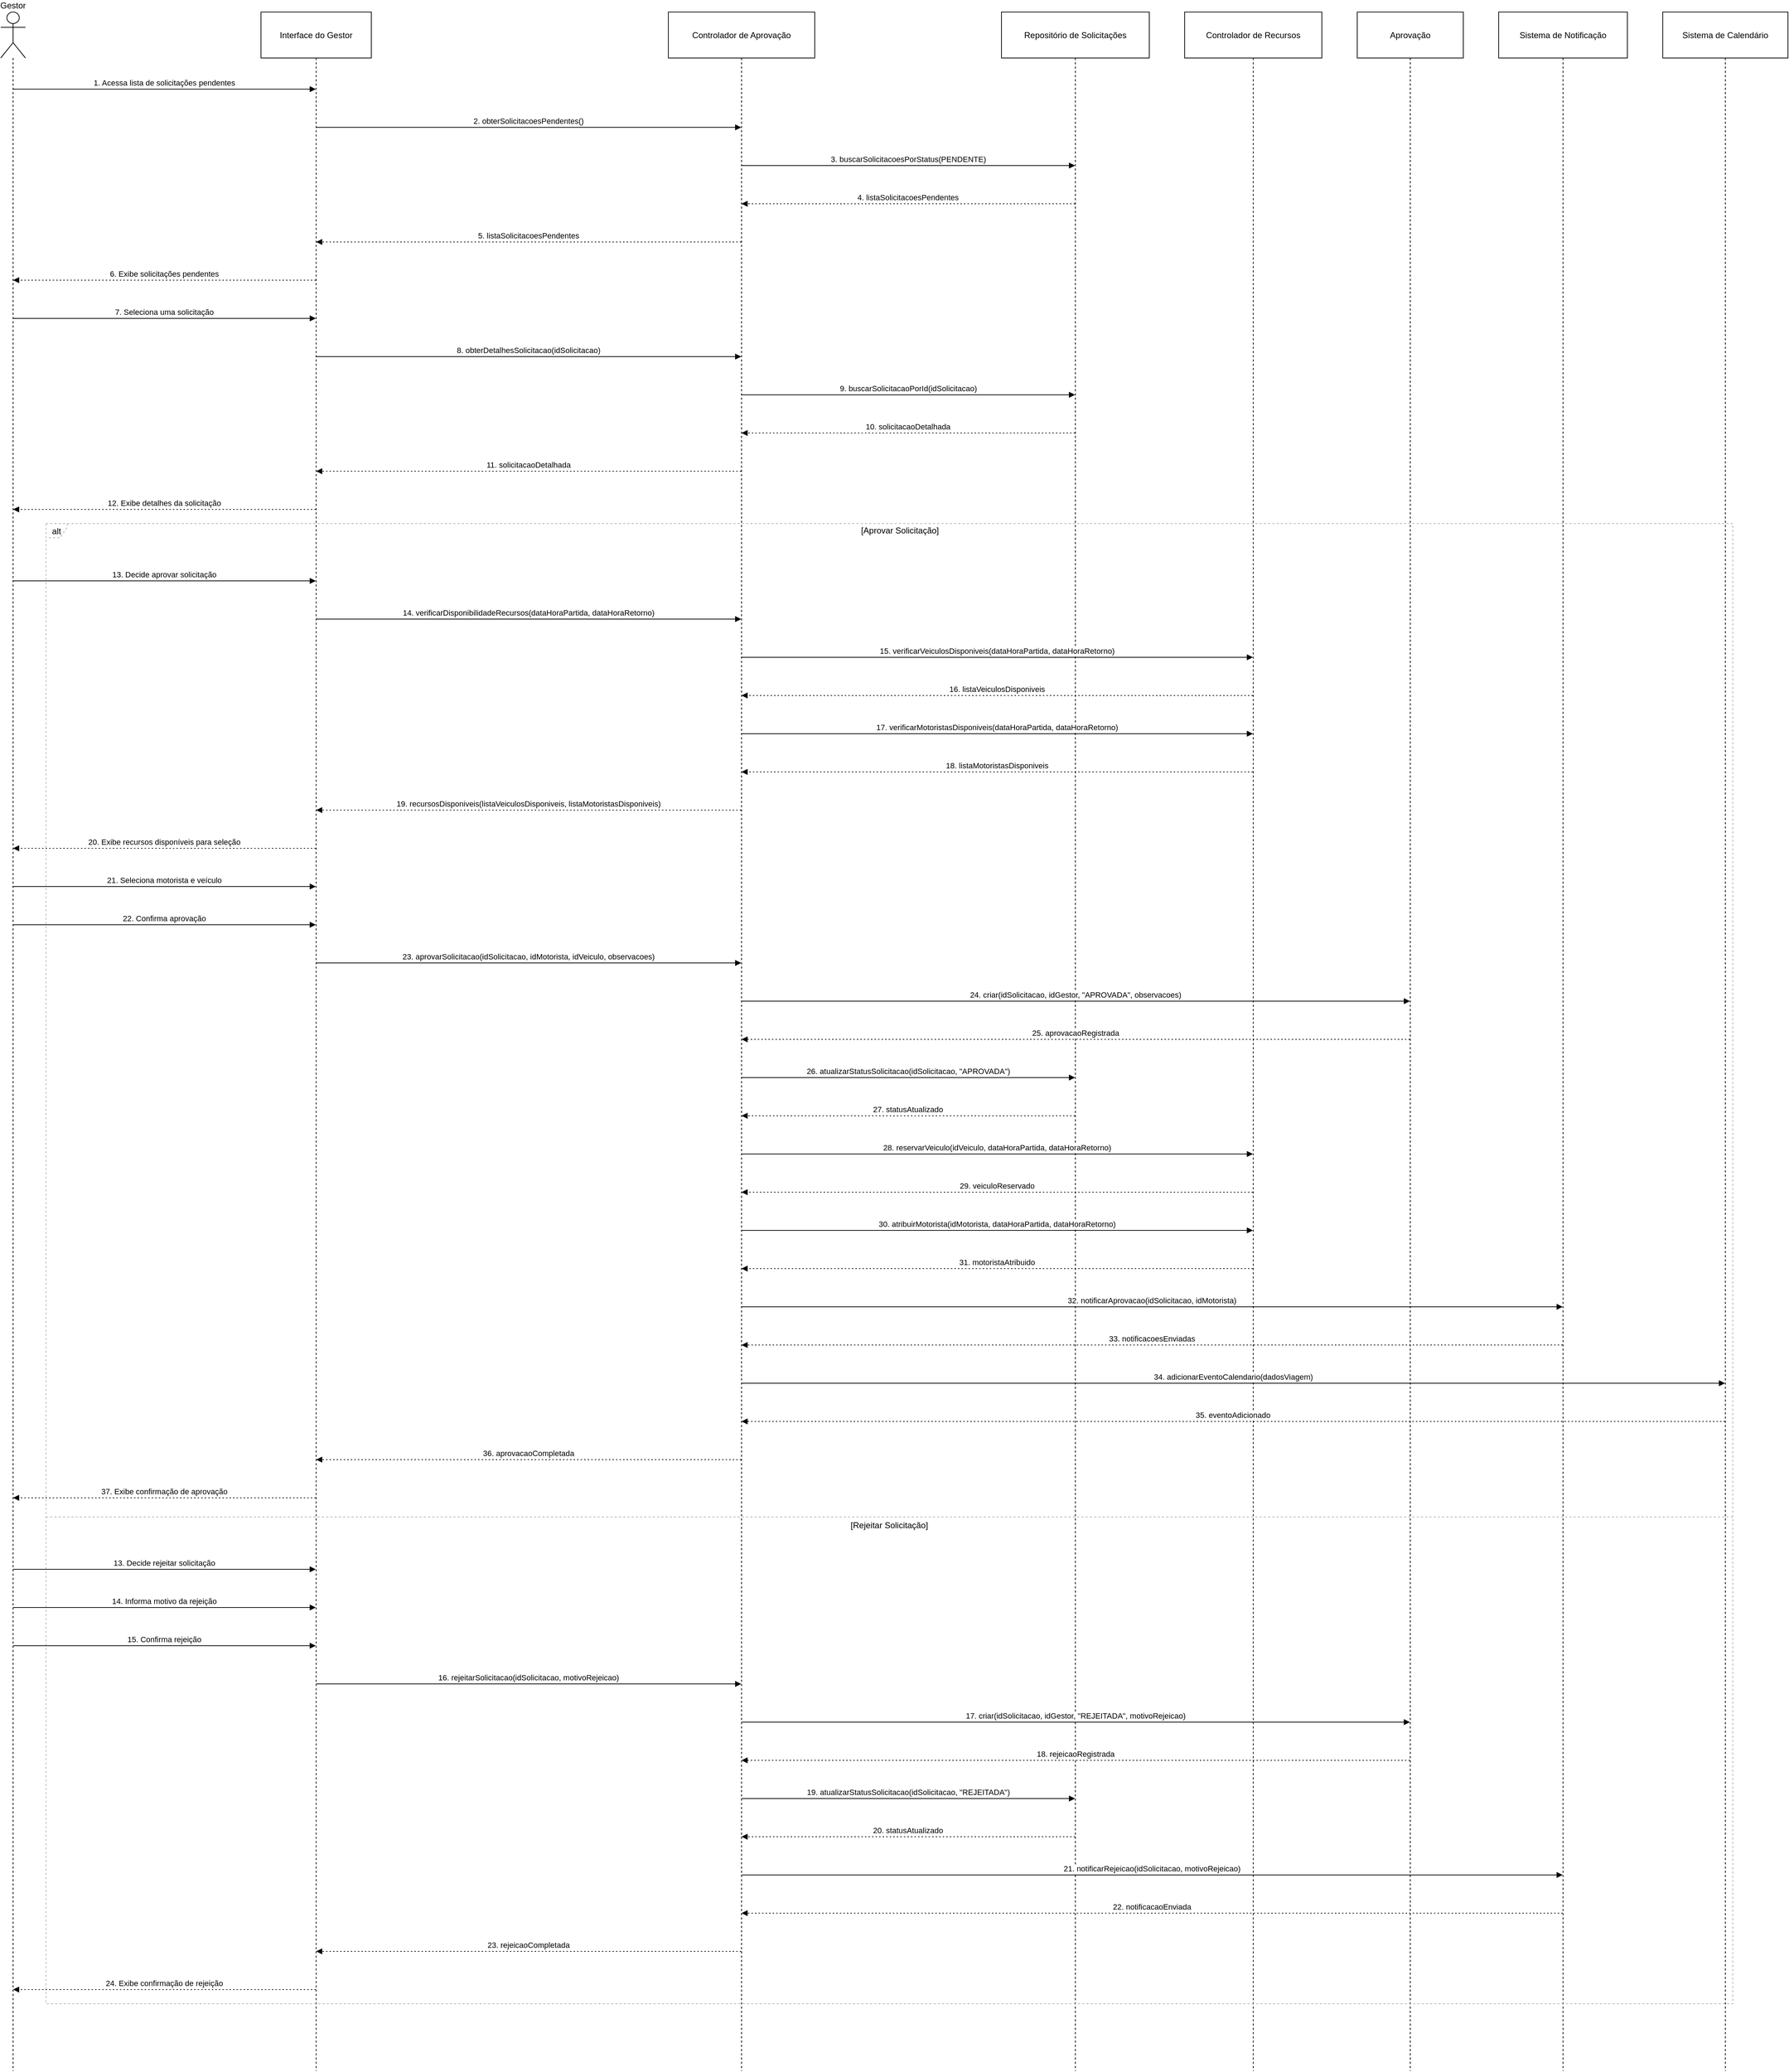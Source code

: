 <mxfile version="27.0.6">
  <diagram name="Página-1" id="HT0o0LouvNqeVzljS9h9">
    <mxGraphModel dx="1895" dy="1069" grid="1" gridSize="10" guides="1" tooltips="1" connect="1" arrows="1" fold="1" page="1" pageScale="1" pageWidth="827" pageHeight="1169" math="0" shadow="0">
      <root>
        <mxCell id="0" />
        <mxCell id="1" parent="0" />
        <mxCell id="uacnIvgp-EMg8y4nqsoG-1" value="Gestor" style="shape=umlLifeline;perimeter=lifelinePerimeter;whiteSpace=wrap;container=1;dropTarget=0;collapsible=0;recursiveResize=0;outlineConnect=0;portConstraint=eastwest;newEdgeStyle={&quot;edgeStyle&quot;:&quot;elbowEdgeStyle&quot;,&quot;elbow&quot;:&quot;vertical&quot;,&quot;curved&quot;:0,&quot;rounded&quot;:0};participant=umlActor;verticalAlign=bottom;labelPosition=center;verticalLabelPosition=top;align=center;size=65;" vertex="1" parent="1">
          <mxGeometry x="20" y="20" width="35" height="2910" as="geometry" />
        </mxCell>
        <mxCell id="uacnIvgp-EMg8y4nqsoG-2" value="Interface do Gestor" style="shape=umlLifeline;perimeter=lifelinePerimeter;whiteSpace=wrap;container=1;dropTarget=0;collapsible=0;recursiveResize=0;outlineConnect=0;portConstraint=eastwest;newEdgeStyle={&quot;edgeStyle&quot;:&quot;elbowEdgeStyle&quot;,&quot;elbow&quot;:&quot;vertical&quot;,&quot;curved&quot;:0,&quot;rounded&quot;:0};size=65;" vertex="1" parent="1">
          <mxGeometry x="388" y="20" width="156" height="2910" as="geometry" />
        </mxCell>
        <mxCell id="uacnIvgp-EMg8y4nqsoG-3" value="Controlador de Aprovação" style="shape=umlLifeline;perimeter=lifelinePerimeter;whiteSpace=wrap;container=1;dropTarget=0;collapsible=0;recursiveResize=0;outlineConnect=0;portConstraint=eastwest;newEdgeStyle={&quot;edgeStyle&quot;:&quot;elbowEdgeStyle&quot;,&quot;elbow&quot;:&quot;vertical&quot;,&quot;curved&quot;:0,&quot;rounded&quot;:0};size=65;" vertex="1" parent="1">
          <mxGeometry x="964" y="20" width="207" height="2910" as="geometry" />
        </mxCell>
        <mxCell id="uacnIvgp-EMg8y4nqsoG-4" value="Repositório de Solicitações" style="shape=umlLifeline;perimeter=lifelinePerimeter;whiteSpace=wrap;container=1;dropTarget=0;collapsible=0;recursiveResize=0;outlineConnect=0;portConstraint=eastwest;newEdgeStyle={&quot;edgeStyle&quot;:&quot;elbowEdgeStyle&quot;,&quot;elbow&quot;:&quot;vertical&quot;,&quot;curved&quot;:0,&quot;rounded&quot;:0};size=65;" vertex="1" parent="1">
          <mxGeometry x="1435" y="20" width="209" height="2910" as="geometry" />
        </mxCell>
        <mxCell id="uacnIvgp-EMg8y4nqsoG-5" value="Controlador de Recursos" style="shape=umlLifeline;perimeter=lifelinePerimeter;whiteSpace=wrap;container=1;dropTarget=0;collapsible=0;recursiveResize=0;outlineConnect=0;portConstraint=eastwest;newEdgeStyle={&quot;edgeStyle&quot;:&quot;elbowEdgeStyle&quot;,&quot;elbow&quot;:&quot;vertical&quot;,&quot;curved&quot;:0,&quot;rounded&quot;:0};size=65;" vertex="1" parent="1">
          <mxGeometry x="1694" y="20" width="194" height="2910" as="geometry" />
        </mxCell>
        <mxCell id="uacnIvgp-EMg8y4nqsoG-6" value="Aprovação" style="shape=umlLifeline;perimeter=lifelinePerimeter;whiteSpace=wrap;container=1;dropTarget=0;collapsible=0;recursiveResize=0;outlineConnect=0;portConstraint=eastwest;newEdgeStyle={&quot;edgeStyle&quot;:&quot;elbowEdgeStyle&quot;,&quot;elbow&quot;:&quot;vertical&quot;,&quot;curved&quot;:0,&quot;rounded&quot;:0};size=65;" vertex="1" parent="1">
          <mxGeometry x="1938" y="20" width="150" height="2910" as="geometry" />
        </mxCell>
        <mxCell id="uacnIvgp-EMg8y4nqsoG-7" value="Sistema de Notificação" style="shape=umlLifeline;perimeter=lifelinePerimeter;whiteSpace=wrap;container=1;dropTarget=0;collapsible=0;recursiveResize=0;outlineConnect=0;portConstraint=eastwest;newEdgeStyle={&quot;edgeStyle&quot;:&quot;elbowEdgeStyle&quot;,&quot;elbow&quot;:&quot;vertical&quot;,&quot;curved&quot;:0,&quot;rounded&quot;:0};size=65;" vertex="1" parent="1">
          <mxGeometry x="2138" y="20" width="182" height="2910" as="geometry" />
        </mxCell>
        <mxCell id="uacnIvgp-EMg8y4nqsoG-8" value="Sistema de Calendário" style="shape=umlLifeline;perimeter=lifelinePerimeter;whiteSpace=wrap;container=1;dropTarget=0;collapsible=0;recursiveResize=0;outlineConnect=0;portConstraint=eastwest;newEdgeStyle={&quot;edgeStyle&quot;:&quot;elbowEdgeStyle&quot;,&quot;elbow&quot;:&quot;vertical&quot;,&quot;curved&quot;:0,&quot;rounded&quot;:0};size=65;" vertex="1" parent="1">
          <mxGeometry x="2370" y="20" width="177" height="2910" as="geometry" />
        </mxCell>
        <mxCell id="uacnIvgp-EMg8y4nqsoG-9" value="alt" style="shape=umlFrame;dashed=1;pointerEvents=0;dropTarget=0;strokeColor=#B3B3B3;height=20;width=30" vertex="1" parent="1">
          <mxGeometry x="84" y="743" width="2385" height="2092" as="geometry" />
        </mxCell>
        <mxCell id="uacnIvgp-EMg8y4nqsoG-10" value="[Aprovar Solicitação]" style="text;strokeColor=none;fillColor=none;align=center;verticalAlign=middle;whiteSpace=wrap;" vertex="1" parent="uacnIvgp-EMg8y4nqsoG-9">
          <mxGeometry x="30" width="2355" height="20" as="geometry" />
        </mxCell>
        <mxCell id="uacnIvgp-EMg8y4nqsoG-11" value="[Rejeitar Solicitação]" style="shape=line;dashed=1;whiteSpace=wrap;verticalAlign=top;labelPosition=center;verticalLabelPosition=middle;align=center;strokeColor=#B3B3B3;" vertex="1" parent="uacnIvgp-EMg8y4nqsoG-9">
          <mxGeometry y="1402" width="2385" height="4" as="geometry" />
        </mxCell>
        <mxCell id="uacnIvgp-EMg8y4nqsoG-12" value="1. Acessa lista de solicitações pendentes" style="verticalAlign=bottom;edgeStyle=elbowEdgeStyle;elbow=vertical;curved=0;rounded=0;endArrow=block;" edge="1" parent="1" source="uacnIvgp-EMg8y4nqsoG-1" target="uacnIvgp-EMg8y4nqsoG-2">
          <mxGeometry relative="1" as="geometry">
            <Array as="points">
              <mxPoint x="289" y="129" />
            </Array>
          </mxGeometry>
        </mxCell>
        <mxCell id="uacnIvgp-EMg8y4nqsoG-13" value="2. obterSolicitacoesPendentes()" style="verticalAlign=bottom;edgeStyle=elbowEdgeStyle;elbow=vertical;curved=0;rounded=0;endArrow=block;" edge="1" parent="1" source="uacnIvgp-EMg8y4nqsoG-2" target="uacnIvgp-EMg8y4nqsoG-3">
          <mxGeometry relative="1" as="geometry">
            <Array as="points">
              <mxPoint x="775" y="183" />
            </Array>
          </mxGeometry>
        </mxCell>
        <mxCell id="uacnIvgp-EMg8y4nqsoG-14" value="3. buscarSolicitacoesPorStatus(PENDENTE)" style="verticalAlign=bottom;edgeStyle=elbowEdgeStyle;elbow=vertical;curved=0;rounded=0;endArrow=block;" edge="1" parent="1" source="uacnIvgp-EMg8y4nqsoG-3" target="uacnIvgp-EMg8y4nqsoG-4">
          <mxGeometry relative="1" as="geometry">
            <Array as="points">
              <mxPoint x="1312" y="237" />
            </Array>
          </mxGeometry>
        </mxCell>
        <mxCell id="uacnIvgp-EMg8y4nqsoG-15" value="4. listaSolicitacoesPendentes" style="verticalAlign=bottom;edgeStyle=elbowEdgeStyle;elbow=vertical;curved=0;rounded=0;dashed=1;dashPattern=2 3;endArrow=block;" edge="1" parent="1" source="uacnIvgp-EMg8y4nqsoG-4" target="uacnIvgp-EMg8y4nqsoG-3">
          <mxGeometry relative="1" as="geometry">
            <Array as="points">
              <mxPoint x="1315" y="291" />
            </Array>
          </mxGeometry>
        </mxCell>
        <mxCell id="uacnIvgp-EMg8y4nqsoG-16" value="5. listaSolicitacoesPendentes" style="verticalAlign=bottom;edgeStyle=elbowEdgeStyle;elbow=vertical;curved=0;rounded=0;dashed=1;dashPattern=2 3;endArrow=block;" edge="1" parent="1" source="uacnIvgp-EMg8y4nqsoG-3" target="uacnIvgp-EMg8y4nqsoG-2">
          <mxGeometry relative="1" as="geometry">
            <Array as="points">
              <mxPoint x="778" y="345" />
            </Array>
          </mxGeometry>
        </mxCell>
        <mxCell id="uacnIvgp-EMg8y4nqsoG-17" value="6. Exibe solicitações pendentes" style="verticalAlign=bottom;edgeStyle=elbowEdgeStyle;elbow=vertical;curved=0;rounded=0;dashed=1;dashPattern=2 3;endArrow=block;" edge="1" parent="1" source="uacnIvgp-EMg8y4nqsoG-2" target="uacnIvgp-EMg8y4nqsoG-1">
          <mxGeometry relative="1" as="geometry">
            <Array as="points">
              <mxPoint x="292" y="399" />
            </Array>
          </mxGeometry>
        </mxCell>
        <mxCell id="uacnIvgp-EMg8y4nqsoG-18" value="7. Seleciona uma solicitação" style="verticalAlign=bottom;edgeStyle=elbowEdgeStyle;elbow=vertical;curved=0;rounded=0;endArrow=block;" edge="1" parent="1" source="uacnIvgp-EMg8y4nqsoG-1" target="uacnIvgp-EMg8y4nqsoG-2">
          <mxGeometry relative="1" as="geometry">
            <Array as="points">
              <mxPoint x="289" y="453" />
            </Array>
          </mxGeometry>
        </mxCell>
        <mxCell id="uacnIvgp-EMg8y4nqsoG-19" value="8. obterDetalhesSolicitacao(idSolicitacao)" style="verticalAlign=bottom;edgeStyle=elbowEdgeStyle;elbow=vertical;curved=0;rounded=0;endArrow=block;" edge="1" parent="1" source="uacnIvgp-EMg8y4nqsoG-2" target="uacnIvgp-EMg8y4nqsoG-3">
          <mxGeometry relative="1" as="geometry">
            <Array as="points">
              <mxPoint x="775" y="507" />
            </Array>
          </mxGeometry>
        </mxCell>
        <mxCell id="uacnIvgp-EMg8y4nqsoG-20" value="9. buscarSolicitacaoPorId(idSolicitacao)" style="verticalAlign=bottom;edgeStyle=elbowEdgeStyle;elbow=vertical;curved=0;rounded=0;endArrow=block;" edge="1" parent="1" source="uacnIvgp-EMg8y4nqsoG-3" target="uacnIvgp-EMg8y4nqsoG-4">
          <mxGeometry relative="1" as="geometry">
            <Array as="points">
              <mxPoint x="1312" y="561" />
            </Array>
          </mxGeometry>
        </mxCell>
        <mxCell id="uacnIvgp-EMg8y4nqsoG-21" value="10. solicitacaoDetalhada" style="verticalAlign=bottom;edgeStyle=elbowEdgeStyle;elbow=vertical;curved=0;rounded=0;dashed=1;dashPattern=2 3;endArrow=block;" edge="1" parent="1" source="uacnIvgp-EMg8y4nqsoG-4" target="uacnIvgp-EMg8y4nqsoG-3">
          <mxGeometry relative="1" as="geometry">
            <Array as="points">
              <mxPoint x="1315" y="615" />
            </Array>
          </mxGeometry>
        </mxCell>
        <mxCell id="uacnIvgp-EMg8y4nqsoG-22" value="11. solicitacaoDetalhada" style="verticalAlign=bottom;edgeStyle=elbowEdgeStyle;elbow=vertical;curved=0;rounded=0;dashed=1;dashPattern=2 3;endArrow=block;" edge="1" parent="1" source="uacnIvgp-EMg8y4nqsoG-3" target="uacnIvgp-EMg8y4nqsoG-2">
          <mxGeometry relative="1" as="geometry">
            <Array as="points">
              <mxPoint x="778" y="669" />
            </Array>
          </mxGeometry>
        </mxCell>
        <mxCell id="uacnIvgp-EMg8y4nqsoG-23" value="12. Exibe detalhes da solicitação" style="verticalAlign=bottom;edgeStyle=elbowEdgeStyle;elbow=vertical;curved=0;rounded=0;dashed=1;dashPattern=2 3;endArrow=block;" edge="1" parent="1" source="uacnIvgp-EMg8y4nqsoG-2" target="uacnIvgp-EMg8y4nqsoG-1">
          <mxGeometry relative="1" as="geometry">
            <Array as="points">
              <mxPoint x="292" y="723" />
            </Array>
          </mxGeometry>
        </mxCell>
        <mxCell id="uacnIvgp-EMg8y4nqsoG-24" value="13. Decide aprovar solicitação" style="verticalAlign=bottom;edgeStyle=elbowEdgeStyle;elbow=vertical;curved=0;rounded=0;endArrow=block;" edge="1" parent="1" source="uacnIvgp-EMg8y4nqsoG-1" target="uacnIvgp-EMg8y4nqsoG-2">
          <mxGeometry relative="1" as="geometry">
            <Array as="points">
              <mxPoint x="289" y="824" />
            </Array>
          </mxGeometry>
        </mxCell>
        <mxCell id="uacnIvgp-EMg8y4nqsoG-25" value="14. verificarDisponibilidadeRecursos(dataHoraPartida, dataHoraRetorno)" style="verticalAlign=bottom;edgeStyle=elbowEdgeStyle;elbow=vertical;curved=0;rounded=0;endArrow=block;" edge="1" parent="1" source="uacnIvgp-EMg8y4nqsoG-2" target="uacnIvgp-EMg8y4nqsoG-3">
          <mxGeometry relative="1" as="geometry">
            <Array as="points">
              <mxPoint x="775" y="878" />
            </Array>
          </mxGeometry>
        </mxCell>
        <mxCell id="uacnIvgp-EMg8y4nqsoG-26" value="15. verificarVeiculosDisponiveis(dataHoraPartida, dataHoraRetorno)" style="verticalAlign=bottom;edgeStyle=elbowEdgeStyle;elbow=vertical;curved=0;rounded=0;endArrow=block;" edge="1" parent="1" source="uacnIvgp-EMg8y4nqsoG-3" target="uacnIvgp-EMg8y4nqsoG-5">
          <mxGeometry relative="1" as="geometry">
            <Array as="points">
              <mxPoint x="1437" y="932" />
            </Array>
          </mxGeometry>
        </mxCell>
        <mxCell id="uacnIvgp-EMg8y4nqsoG-27" value="16. listaVeiculosDisponiveis" style="verticalAlign=bottom;edgeStyle=elbowEdgeStyle;elbow=vertical;curved=0;rounded=0;dashed=1;dashPattern=2 3;endArrow=block;" edge="1" parent="1" source="uacnIvgp-EMg8y4nqsoG-5" target="uacnIvgp-EMg8y4nqsoG-3">
          <mxGeometry relative="1" as="geometry">
            <Array as="points">
              <mxPoint x="1440" y="986" />
            </Array>
          </mxGeometry>
        </mxCell>
        <mxCell id="uacnIvgp-EMg8y4nqsoG-28" value="17. verificarMotoristasDisponiveis(dataHoraPartida, dataHoraRetorno)" style="verticalAlign=bottom;edgeStyle=elbowEdgeStyle;elbow=vertical;curved=0;rounded=0;endArrow=block;" edge="1" parent="1" source="uacnIvgp-EMg8y4nqsoG-3" target="uacnIvgp-EMg8y4nqsoG-5">
          <mxGeometry relative="1" as="geometry">
            <Array as="points">
              <mxPoint x="1437" y="1040" />
            </Array>
          </mxGeometry>
        </mxCell>
        <mxCell id="uacnIvgp-EMg8y4nqsoG-29" value="18. listaMotoristasDisponiveis" style="verticalAlign=bottom;edgeStyle=elbowEdgeStyle;elbow=vertical;curved=0;rounded=0;dashed=1;dashPattern=2 3;endArrow=block;" edge="1" parent="1" source="uacnIvgp-EMg8y4nqsoG-5" target="uacnIvgp-EMg8y4nqsoG-3">
          <mxGeometry relative="1" as="geometry">
            <Array as="points">
              <mxPoint x="1440" y="1094" />
            </Array>
          </mxGeometry>
        </mxCell>
        <mxCell id="uacnIvgp-EMg8y4nqsoG-30" value="19. recursosDisponiveis(listaVeiculosDisponiveis, listaMotoristasDisponiveis)" style="verticalAlign=bottom;edgeStyle=elbowEdgeStyle;elbow=vertical;curved=0;rounded=0;dashed=1;dashPattern=2 3;endArrow=block;" edge="1" parent="1" source="uacnIvgp-EMg8y4nqsoG-3" target="uacnIvgp-EMg8y4nqsoG-2">
          <mxGeometry relative="1" as="geometry">
            <Array as="points">
              <mxPoint x="778" y="1148" />
            </Array>
          </mxGeometry>
        </mxCell>
        <mxCell id="uacnIvgp-EMg8y4nqsoG-31" value="20. Exibe recursos disponíveis para seleção" style="verticalAlign=bottom;edgeStyle=elbowEdgeStyle;elbow=vertical;curved=0;rounded=0;dashed=1;dashPattern=2 3;endArrow=block;" edge="1" parent="1" source="uacnIvgp-EMg8y4nqsoG-2" target="uacnIvgp-EMg8y4nqsoG-1">
          <mxGeometry relative="1" as="geometry">
            <Array as="points">
              <mxPoint x="292" y="1202" />
            </Array>
          </mxGeometry>
        </mxCell>
        <mxCell id="uacnIvgp-EMg8y4nqsoG-32" value="21. Seleciona motorista e veículo" style="verticalAlign=bottom;edgeStyle=elbowEdgeStyle;elbow=vertical;curved=0;rounded=0;endArrow=block;" edge="1" parent="1" source="uacnIvgp-EMg8y4nqsoG-1" target="uacnIvgp-EMg8y4nqsoG-2">
          <mxGeometry relative="1" as="geometry">
            <Array as="points">
              <mxPoint x="289" y="1256" />
            </Array>
          </mxGeometry>
        </mxCell>
        <mxCell id="uacnIvgp-EMg8y4nqsoG-33" value="22. Confirma aprovação" style="verticalAlign=bottom;edgeStyle=elbowEdgeStyle;elbow=vertical;curved=0;rounded=0;endArrow=block;" edge="1" parent="1" source="uacnIvgp-EMg8y4nqsoG-1" target="uacnIvgp-EMg8y4nqsoG-2">
          <mxGeometry relative="1" as="geometry">
            <Array as="points">
              <mxPoint x="289" y="1310" />
            </Array>
          </mxGeometry>
        </mxCell>
        <mxCell id="uacnIvgp-EMg8y4nqsoG-34" value="23. aprovarSolicitacao(idSolicitacao, idMotorista, idVeiculo, observacoes)" style="verticalAlign=bottom;edgeStyle=elbowEdgeStyle;elbow=vertical;curved=0;rounded=0;endArrow=block;" edge="1" parent="1" source="uacnIvgp-EMg8y4nqsoG-2" target="uacnIvgp-EMg8y4nqsoG-3">
          <mxGeometry relative="1" as="geometry">
            <Array as="points">
              <mxPoint x="775" y="1364" />
            </Array>
          </mxGeometry>
        </mxCell>
        <mxCell id="uacnIvgp-EMg8y4nqsoG-35" value="24. criar(idSolicitacao, idGestor, &quot;APROVADA&quot;, observacoes)" style="verticalAlign=bottom;edgeStyle=elbowEdgeStyle;elbow=vertical;curved=0;rounded=0;endArrow=block;" edge="1" parent="1" source="uacnIvgp-EMg8y4nqsoG-3" target="uacnIvgp-EMg8y4nqsoG-6">
          <mxGeometry relative="1" as="geometry">
            <Array as="points">
              <mxPoint x="1548" y="1418" />
            </Array>
          </mxGeometry>
        </mxCell>
        <mxCell id="uacnIvgp-EMg8y4nqsoG-36" value="25. aprovacaoRegistrada" style="verticalAlign=bottom;edgeStyle=elbowEdgeStyle;elbow=vertical;curved=0;rounded=0;dashed=1;dashPattern=2 3;endArrow=block;" edge="1" parent="1" source="uacnIvgp-EMg8y4nqsoG-6" target="uacnIvgp-EMg8y4nqsoG-3">
          <mxGeometry relative="1" as="geometry">
            <Array as="points">
              <mxPoint x="1551" y="1472" />
            </Array>
          </mxGeometry>
        </mxCell>
        <mxCell id="uacnIvgp-EMg8y4nqsoG-37" value="26. atualizarStatusSolicitacao(idSolicitacao, &quot;APROVADA&quot;)" style="verticalAlign=bottom;edgeStyle=elbowEdgeStyle;elbow=vertical;curved=0;rounded=0;endArrow=block;" edge="1" parent="1" source="uacnIvgp-EMg8y4nqsoG-3" target="uacnIvgp-EMg8y4nqsoG-4">
          <mxGeometry relative="1" as="geometry">
            <Array as="points">
              <mxPoint x="1312" y="1526" />
            </Array>
          </mxGeometry>
        </mxCell>
        <mxCell id="uacnIvgp-EMg8y4nqsoG-38" value="27. statusAtualizado" style="verticalAlign=bottom;edgeStyle=elbowEdgeStyle;elbow=vertical;curved=0;rounded=0;dashed=1;dashPattern=2 3;endArrow=block;" edge="1" parent="1" source="uacnIvgp-EMg8y4nqsoG-4" target="uacnIvgp-EMg8y4nqsoG-3">
          <mxGeometry relative="1" as="geometry">
            <Array as="points">
              <mxPoint x="1315" y="1580" />
            </Array>
          </mxGeometry>
        </mxCell>
        <mxCell id="uacnIvgp-EMg8y4nqsoG-39" value="28. reservarVeiculo(idVeiculo, dataHoraPartida, dataHoraRetorno)" style="verticalAlign=bottom;edgeStyle=elbowEdgeStyle;elbow=vertical;curved=0;rounded=0;endArrow=block;" edge="1" parent="1" source="uacnIvgp-EMg8y4nqsoG-3" target="uacnIvgp-EMg8y4nqsoG-5">
          <mxGeometry relative="1" as="geometry">
            <Array as="points">
              <mxPoint x="1437" y="1634" />
            </Array>
          </mxGeometry>
        </mxCell>
        <mxCell id="uacnIvgp-EMg8y4nqsoG-40" value="29. veiculoReservado" style="verticalAlign=bottom;edgeStyle=elbowEdgeStyle;elbow=vertical;curved=0;rounded=0;dashed=1;dashPattern=2 3;endArrow=block;" edge="1" parent="1" source="uacnIvgp-EMg8y4nqsoG-5" target="uacnIvgp-EMg8y4nqsoG-3">
          <mxGeometry relative="1" as="geometry">
            <Array as="points">
              <mxPoint x="1440" y="1688" />
            </Array>
          </mxGeometry>
        </mxCell>
        <mxCell id="uacnIvgp-EMg8y4nqsoG-41" value="30. atribuirMotorista(idMotorista, dataHoraPartida, dataHoraRetorno)" style="verticalAlign=bottom;edgeStyle=elbowEdgeStyle;elbow=vertical;curved=0;rounded=0;endArrow=block;" edge="1" parent="1" source="uacnIvgp-EMg8y4nqsoG-3" target="uacnIvgp-EMg8y4nqsoG-5">
          <mxGeometry relative="1" as="geometry">
            <Array as="points">
              <mxPoint x="1437" y="1742" />
            </Array>
          </mxGeometry>
        </mxCell>
        <mxCell id="uacnIvgp-EMg8y4nqsoG-42" value="31. motoristaAtribuido" style="verticalAlign=bottom;edgeStyle=elbowEdgeStyle;elbow=vertical;curved=0;rounded=0;dashed=1;dashPattern=2 3;endArrow=block;" edge="1" parent="1" source="uacnIvgp-EMg8y4nqsoG-5" target="uacnIvgp-EMg8y4nqsoG-3">
          <mxGeometry relative="1" as="geometry">
            <Array as="points">
              <mxPoint x="1440" y="1796" />
            </Array>
          </mxGeometry>
        </mxCell>
        <mxCell id="uacnIvgp-EMg8y4nqsoG-43" value="32. notificarAprovacao(idSolicitacao, idMotorista)" style="verticalAlign=bottom;edgeStyle=elbowEdgeStyle;elbow=vertical;curved=0;rounded=0;endArrow=block;" edge="1" parent="1" source="uacnIvgp-EMg8y4nqsoG-3" target="uacnIvgp-EMg8y4nqsoG-7">
          <mxGeometry relative="1" as="geometry">
            <Array as="points">
              <mxPoint x="1656" y="1850" />
            </Array>
          </mxGeometry>
        </mxCell>
        <mxCell id="uacnIvgp-EMg8y4nqsoG-44" value="33. notificacoesEnviadas" style="verticalAlign=bottom;edgeStyle=elbowEdgeStyle;elbow=vertical;curved=0;rounded=0;dashed=1;dashPattern=2 3;endArrow=block;" edge="1" parent="1" source="uacnIvgp-EMg8y4nqsoG-7" target="uacnIvgp-EMg8y4nqsoG-3">
          <mxGeometry relative="1" as="geometry">
            <Array as="points">
              <mxPoint x="1659" y="1904" />
            </Array>
          </mxGeometry>
        </mxCell>
        <mxCell id="uacnIvgp-EMg8y4nqsoG-45" value="34. adicionarEventoCalendario(dadosViagem)" style="verticalAlign=bottom;edgeStyle=elbowEdgeStyle;elbow=vertical;curved=0;rounded=0;endArrow=block;" edge="1" parent="1" source="uacnIvgp-EMg8y4nqsoG-3" target="uacnIvgp-EMg8y4nqsoG-8">
          <mxGeometry relative="1" as="geometry">
            <Array as="points">
              <mxPoint x="1771" y="1958" />
            </Array>
          </mxGeometry>
        </mxCell>
        <mxCell id="uacnIvgp-EMg8y4nqsoG-46" value="35. eventoAdicionado" style="verticalAlign=bottom;edgeStyle=elbowEdgeStyle;elbow=vertical;curved=0;rounded=0;dashed=1;dashPattern=2 3;endArrow=block;" edge="1" parent="1" source="uacnIvgp-EMg8y4nqsoG-8" target="uacnIvgp-EMg8y4nqsoG-3">
          <mxGeometry relative="1" as="geometry">
            <Array as="points">
              <mxPoint x="1774" y="2012" />
            </Array>
          </mxGeometry>
        </mxCell>
        <mxCell id="uacnIvgp-EMg8y4nqsoG-47" value="36. aprovacaoCompletada" style="verticalAlign=bottom;edgeStyle=elbowEdgeStyle;elbow=vertical;curved=0;rounded=0;dashed=1;dashPattern=2 3;endArrow=block;" edge="1" parent="1" source="uacnIvgp-EMg8y4nqsoG-3" target="uacnIvgp-EMg8y4nqsoG-2">
          <mxGeometry relative="1" as="geometry">
            <Array as="points">
              <mxPoint x="778" y="2066" />
            </Array>
          </mxGeometry>
        </mxCell>
        <mxCell id="uacnIvgp-EMg8y4nqsoG-48" value="37. Exibe confirmação de aprovação" style="verticalAlign=bottom;edgeStyle=elbowEdgeStyle;elbow=vertical;curved=0;rounded=0;dashed=1;dashPattern=2 3;endArrow=block;" edge="1" parent="1" source="uacnIvgp-EMg8y4nqsoG-2" target="uacnIvgp-EMg8y4nqsoG-1">
          <mxGeometry relative="1" as="geometry">
            <Array as="points">
              <mxPoint x="292" y="2120" />
            </Array>
          </mxGeometry>
        </mxCell>
        <mxCell id="uacnIvgp-EMg8y4nqsoG-49" value="13. Decide rejeitar solicitação" style="verticalAlign=bottom;edgeStyle=elbowEdgeStyle;elbow=vertical;curved=0;rounded=0;endArrow=block;" edge="1" parent="1" source="uacnIvgp-EMg8y4nqsoG-1" target="uacnIvgp-EMg8y4nqsoG-2">
          <mxGeometry relative="1" as="geometry">
            <Array as="points">
              <mxPoint x="289" y="2221" />
            </Array>
          </mxGeometry>
        </mxCell>
        <mxCell id="uacnIvgp-EMg8y4nqsoG-50" value="14. Informa motivo da rejeição" style="verticalAlign=bottom;edgeStyle=elbowEdgeStyle;elbow=vertical;curved=0;rounded=0;endArrow=block;" edge="1" parent="1" source="uacnIvgp-EMg8y4nqsoG-1" target="uacnIvgp-EMg8y4nqsoG-2">
          <mxGeometry relative="1" as="geometry">
            <Array as="points">
              <mxPoint x="289" y="2275" />
            </Array>
          </mxGeometry>
        </mxCell>
        <mxCell id="uacnIvgp-EMg8y4nqsoG-51" value="15. Confirma rejeição" style="verticalAlign=bottom;edgeStyle=elbowEdgeStyle;elbow=vertical;curved=0;rounded=0;endArrow=block;" edge="1" parent="1" source="uacnIvgp-EMg8y4nqsoG-1" target="uacnIvgp-EMg8y4nqsoG-2">
          <mxGeometry relative="1" as="geometry">
            <Array as="points">
              <mxPoint x="289" y="2329" />
            </Array>
          </mxGeometry>
        </mxCell>
        <mxCell id="uacnIvgp-EMg8y4nqsoG-52" value="16. rejeitarSolicitacao(idSolicitacao, motivoRejeicao)" style="verticalAlign=bottom;edgeStyle=elbowEdgeStyle;elbow=vertical;curved=0;rounded=0;endArrow=block;" edge="1" parent="1" source="uacnIvgp-EMg8y4nqsoG-2" target="uacnIvgp-EMg8y4nqsoG-3">
          <mxGeometry relative="1" as="geometry">
            <Array as="points">
              <mxPoint x="775" y="2383" />
            </Array>
          </mxGeometry>
        </mxCell>
        <mxCell id="uacnIvgp-EMg8y4nqsoG-53" value="17. criar(idSolicitacao, idGestor, &quot;REJEITADA&quot;, motivoRejeicao)" style="verticalAlign=bottom;edgeStyle=elbowEdgeStyle;elbow=vertical;curved=0;rounded=0;endArrow=block;" edge="1" parent="1" source="uacnIvgp-EMg8y4nqsoG-3" target="uacnIvgp-EMg8y4nqsoG-6">
          <mxGeometry relative="1" as="geometry">
            <Array as="points">
              <mxPoint x="1548" y="2437" />
            </Array>
          </mxGeometry>
        </mxCell>
        <mxCell id="uacnIvgp-EMg8y4nqsoG-54" value="18. rejeicaoRegistrada" style="verticalAlign=bottom;edgeStyle=elbowEdgeStyle;elbow=vertical;curved=0;rounded=0;dashed=1;dashPattern=2 3;endArrow=block;" edge="1" parent="1" source="uacnIvgp-EMg8y4nqsoG-6" target="uacnIvgp-EMg8y4nqsoG-3">
          <mxGeometry relative="1" as="geometry">
            <Array as="points">
              <mxPoint x="1551" y="2491" />
            </Array>
          </mxGeometry>
        </mxCell>
        <mxCell id="uacnIvgp-EMg8y4nqsoG-55" value="19. atualizarStatusSolicitacao(idSolicitacao, &quot;REJEITADA&quot;)" style="verticalAlign=bottom;edgeStyle=elbowEdgeStyle;elbow=vertical;curved=0;rounded=0;endArrow=block;" edge="1" parent="1" source="uacnIvgp-EMg8y4nqsoG-3" target="uacnIvgp-EMg8y4nqsoG-4">
          <mxGeometry relative="1" as="geometry">
            <Array as="points">
              <mxPoint x="1312" y="2545" />
            </Array>
          </mxGeometry>
        </mxCell>
        <mxCell id="uacnIvgp-EMg8y4nqsoG-56" value="20. statusAtualizado" style="verticalAlign=bottom;edgeStyle=elbowEdgeStyle;elbow=vertical;curved=0;rounded=0;dashed=1;dashPattern=2 3;endArrow=block;" edge="1" parent="1" source="uacnIvgp-EMg8y4nqsoG-4" target="uacnIvgp-EMg8y4nqsoG-3">
          <mxGeometry relative="1" as="geometry">
            <Array as="points">
              <mxPoint x="1315" y="2599" />
            </Array>
          </mxGeometry>
        </mxCell>
        <mxCell id="uacnIvgp-EMg8y4nqsoG-57" value="21. notificarRejeicao(idSolicitacao, motivoRejeicao)" style="verticalAlign=bottom;edgeStyle=elbowEdgeStyle;elbow=vertical;curved=0;rounded=0;endArrow=block;" edge="1" parent="1" source="uacnIvgp-EMg8y4nqsoG-3" target="uacnIvgp-EMg8y4nqsoG-7">
          <mxGeometry relative="1" as="geometry">
            <Array as="points">
              <mxPoint x="1656" y="2653" />
            </Array>
          </mxGeometry>
        </mxCell>
        <mxCell id="uacnIvgp-EMg8y4nqsoG-58" value="22. notificacaoEnviada" style="verticalAlign=bottom;edgeStyle=elbowEdgeStyle;elbow=vertical;curved=0;rounded=0;dashed=1;dashPattern=2 3;endArrow=block;" edge="1" parent="1" source="uacnIvgp-EMg8y4nqsoG-7" target="uacnIvgp-EMg8y4nqsoG-3">
          <mxGeometry relative="1" as="geometry">
            <Array as="points">
              <mxPoint x="1659" y="2707" />
            </Array>
          </mxGeometry>
        </mxCell>
        <mxCell id="uacnIvgp-EMg8y4nqsoG-59" value="23. rejeicaoCompletada" style="verticalAlign=bottom;edgeStyle=elbowEdgeStyle;elbow=vertical;curved=0;rounded=0;dashed=1;dashPattern=2 3;endArrow=block;" edge="1" parent="1" source="uacnIvgp-EMg8y4nqsoG-3" target="uacnIvgp-EMg8y4nqsoG-2">
          <mxGeometry relative="1" as="geometry">
            <Array as="points">
              <mxPoint x="778" y="2761" />
            </Array>
          </mxGeometry>
        </mxCell>
        <mxCell id="uacnIvgp-EMg8y4nqsoG-60" value="24. Exibe confirmação de rejeição" style="verticalAlign=bottom;edgeStyle=elbowEdgeStyle;elbow=vertical;curved=0;rounded=0;dashed=1;dashPattern=2 3;endArrow=block;" edge="1" parent="1" source="uacnIvgp-EMg8y4nqsoG-2" target="uacnIvgp-EMg8y4nqsoG-1">
          <mxGeometry relative="1" as="geometry">
            <Array as="points">
              <mxPoint x="292" y="2815" />
            </Array>
          </mxGeometry>
        </mxCell>
      </root>
    </mxGraphModel>
  </diagram>
</mxfile>
